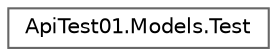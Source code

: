 digraph "Graphe hiérarchique des classes"
{
 // LATEX_PDF_SIZE
  bgcolor="transparent";
  edge [fontname=Helvetica,fontsize=10,labelfontname=Helvetica,labelfontsize=10];
  node [fontname=Helvetica,fontsize=10,shape=box,height=0.2,width=0.4];
  rankdir="LR";
  Node0 [id="Node000000",label="ApiTest01.Models.Test",height=0.2,width=0.4,color="grey40", fillcolor="white", style="filled",URL="$class_api_test01_1_1_models_1_1_test.html",tooltip="The test."];
}

